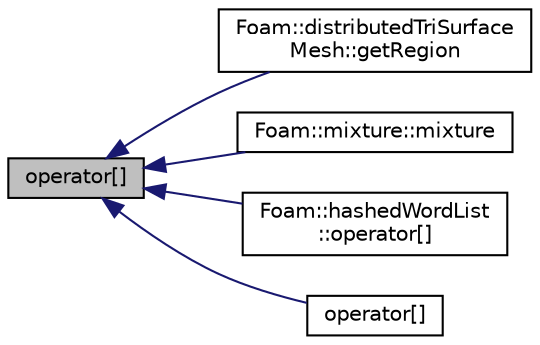 digraph "operator[]"
{
  bgcolor="transparent";
  edge [fontname="Helvetica",fontsize="10",labelfontname="Helvetica",labelfontsize="10"];
  node [fontname="Helvetica",fontsize="10",shape=record];
  rankdir="LR";
  Node1 [label="operator[]",height=0.2,width=0.4,color="black", fillcolor="grey75", style="filled" fontcolor="black"];
  Node1 -> Node2 [dir="back",color="midnightblue",fontsize="10",style="solid",fontname="Helvetica"];
  Node2 [label="Foam::distributedTriSurface\lMesh::getRegion",height=0.2,width=0.4,color="black",URL="$classFoam_1_1distributedTriSurfaceMesh.html#aa169783cb670368723f3780399953280",tooltip="From a set of points and indices get the region. "];
  Node1 -> Node3 [dir="back",color="midnightblue",fontsize="10",style="solid",fontname="Helvetica"];
  Node3 [label="Foam::mixture::mixture",height=0.2,width=0.4,color="black",URL="$classFoam_1_1mixture.html#a2c5268e8891fee06d7a7a5e4f3d5f3af",tooltip="Construct from Istream. "];
  Node1 -> Node4 [dir="back",color="midnightblue",fontsize="10",style="solid",fontname="Helvetica"];
  Node4 [label="Foam::hashedWordList\l::operator[]",height=0.2,width=0.4,color="black",URL="$classFoam_1_1hashedWordList.html#ab08aecf95461de16903e097fbb4f4cc6",tooltip="Return index corresponding to specified name, or -1 on failure. "];
  Node1 -> Node5 [dir="back",color="midnightblue",fontsize="10",style="solid",fontname="Helvetica"];
  Node5 [label="operator[]",height=0.2,width=0.4,color="black",URL="$classFoam_1_1UList.html#ad961899c545d6121f66f26192b4ffe27"];
}
